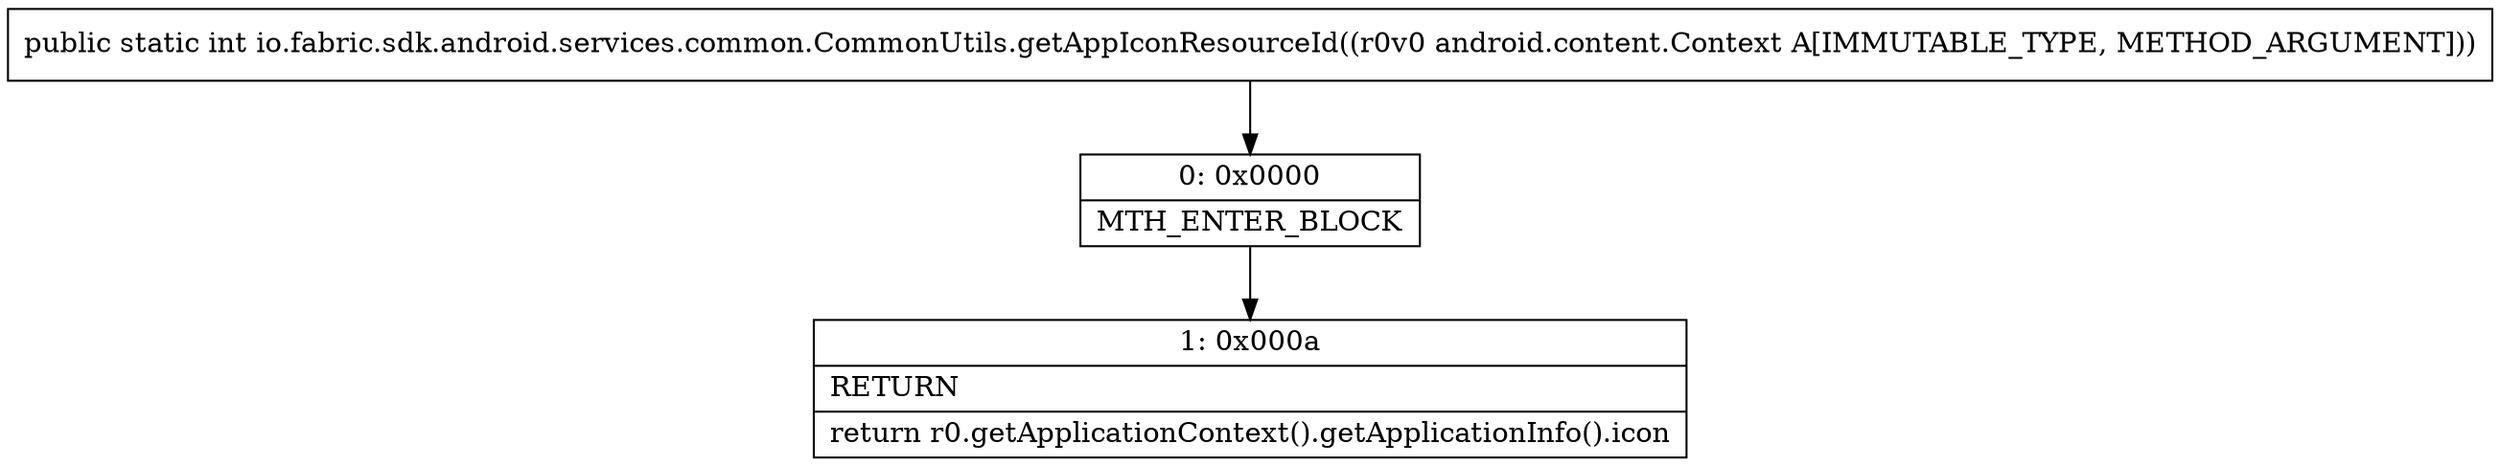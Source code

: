 digraph "CFG forio.fabric.sdk.android.services.common.CommonUtils.getAppIconResourceId(Landroid\/content\/Context;)I" {
Node_0 [shape=record,label="{0\:\ 0x0000|MTH_ENTER_BLOCK\l}"];
Node_1 [shape=record,label="{1\:\ 0x000a|RETURN\l|return r0.getApplicationContext().getApplicationInfo().icon\l}"];
MethodNode[shape=record,label="{public static int io.fabric.sdk.android.services.common.CommonUtils.getAppIconResourceId((r0v0 android.content.Context A[IMMUTABLE_TYPE, METHOD_ARGUMENT])) }"];
MethodNode -> Node_0;
Node_0 -> Node_1;
}

